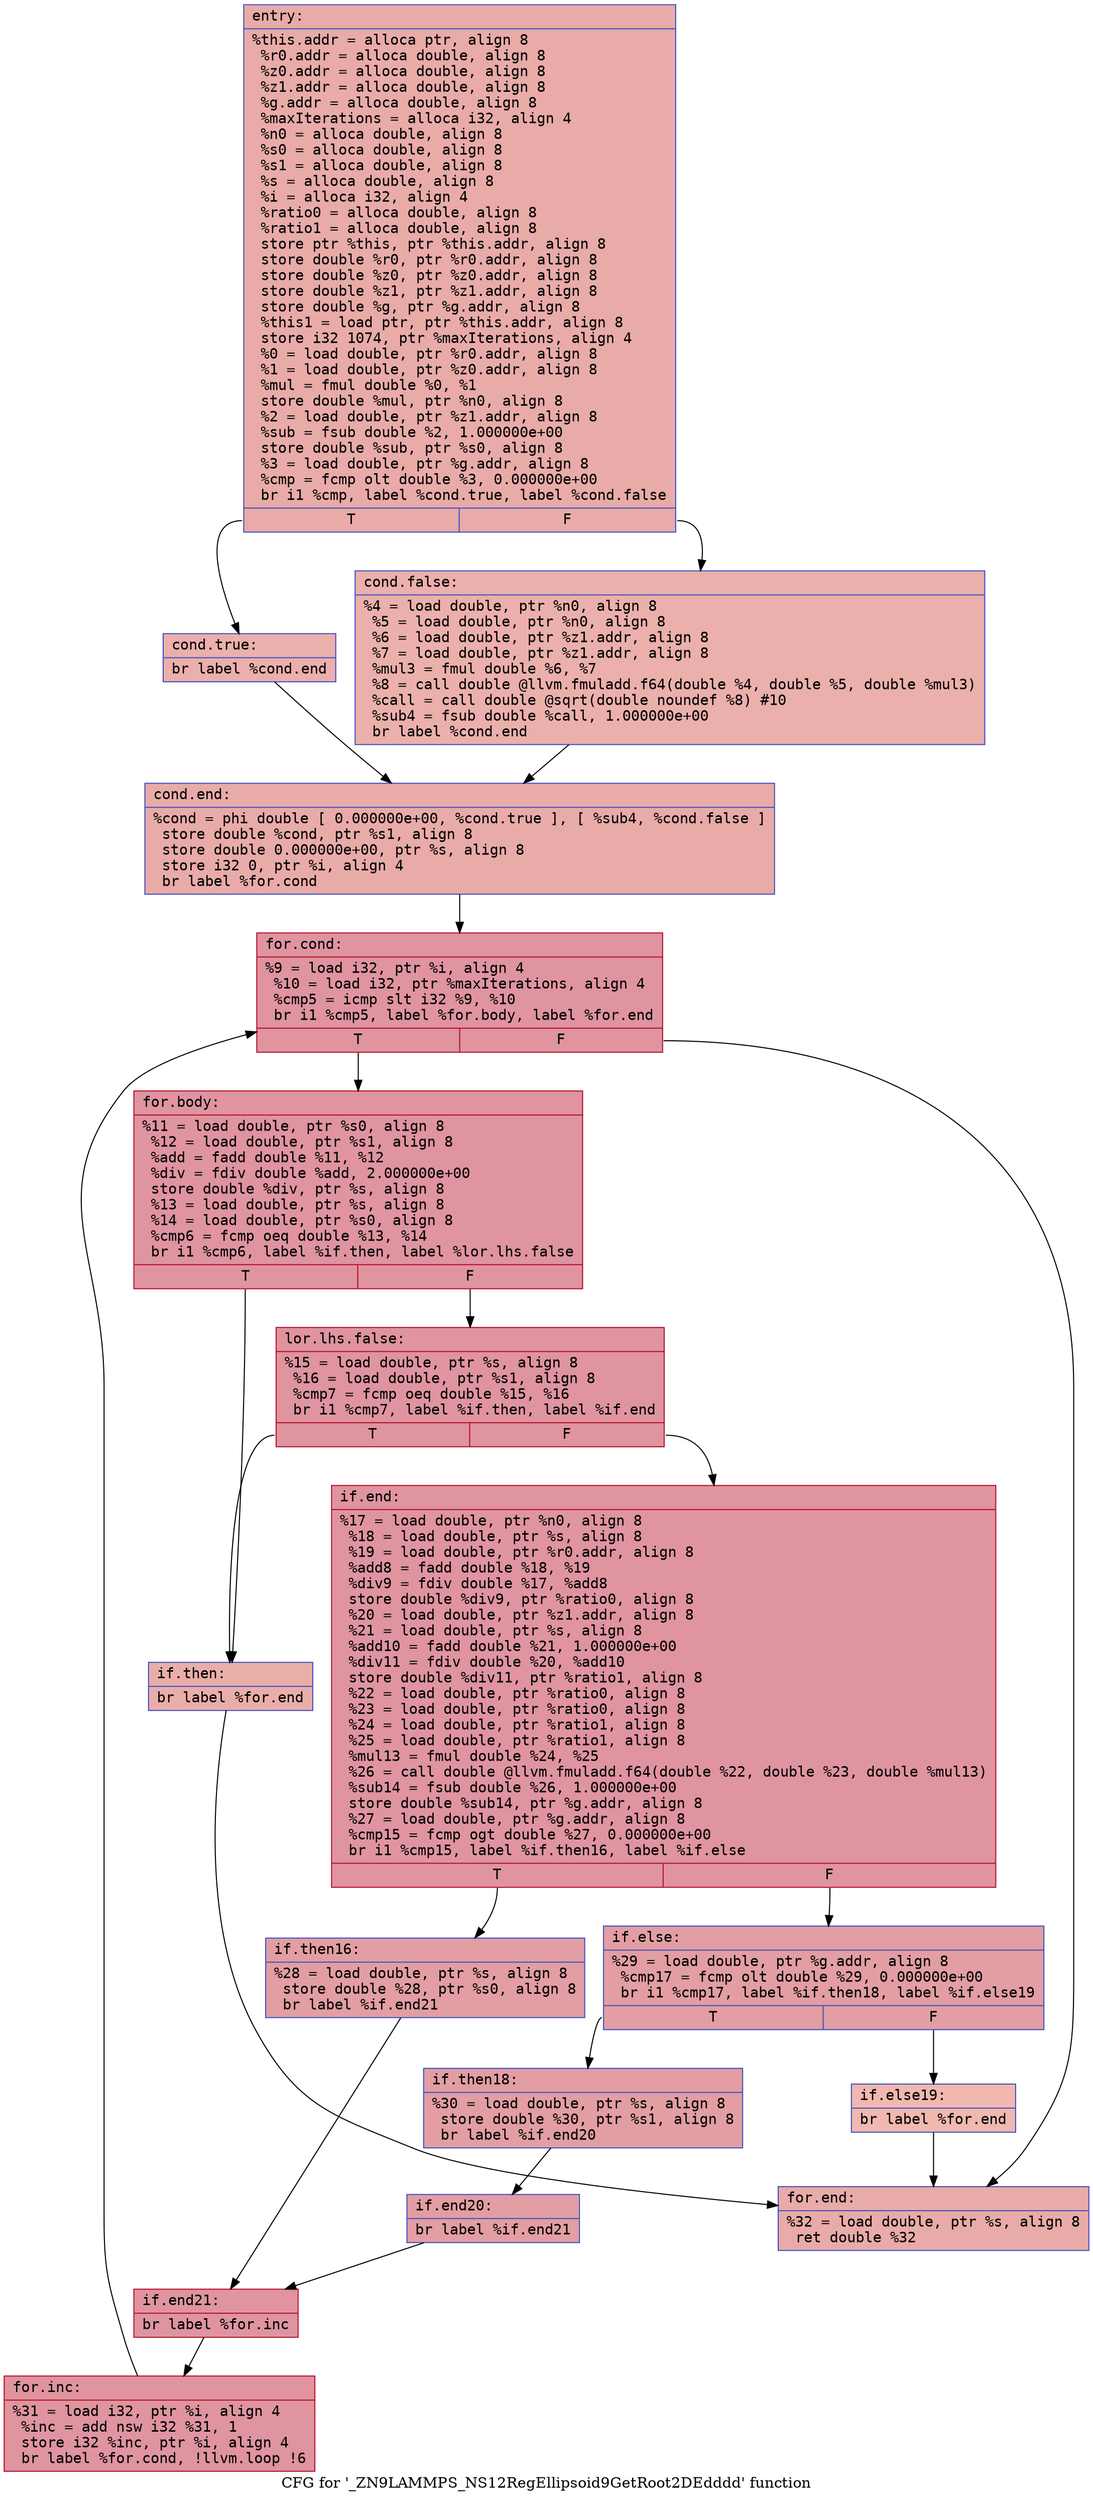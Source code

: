 digraph "CFG for '_ZN9LAMMPS_NS12RegEllipsoid9GetRoot2DEdddd' function" {
	label="CFG for '_ZN9LAMMPS_NS12RegEllipsoid9GetRoot2DEdddd' function";

	Node0x56554daba670 [shape=record,color="#3d50c3ff", style=filled, fillcolor="#cc403a70" fontname="Courier",label="{entry:\l|  %this.addr = alloca ptr, align 8\l  %r0.addr = alloca double, align 8\l  %z0.addr = alloca double, align 8\l  %z1.addr = alloca double, align 8\l  %g.addr = alloca double, align 8\l  %maxIterations = alloca i32, align 4\l  %n0 = alloca double, align 8\l  %s0 = alloca double, align 8\l  %s1 = alloca double, align 8\l  %s = alloca double, align 8\l  %i = alloca i32, align 4\l  %ratio0 = alloca double, align 8\l  %ratio1 = alloca double, align 8\l  store ptr %this, ptr %this.addr, align 8\l  store double %r0, ptr %r0.addr, align 8\l  store double %z0, ptr %z0.addr, align 8\l  store double %z1, ptr %z1.addr, align 8\l  store double %g, ptr %g.addr, align 8\l  %this1 = load ptr, ptr %this.addr, align 8\l  store i32 1074, ptr %maxIterations, align 4\l  %0 = load double, ptr %r0.addr, align 8\l  %1 = load double, ptr %z0.addr, align 8\l  %mul = fmul double %0, %1\l  store double %mul, ptr %n0, align 8\l  %2 = load double, ptr %z1.addr, align 8\l  %sub = fsub double %2, 1.000000e+00\l  store double %sub, ptr %s0, align 8\l  %3 = load double, ptr %g.addr, align 8\l  %cmp = fcmp olt double %3, 0.000000e+00\l  br i1 %cmp, label %cond.true, label %cond.false\l|{<s0>T|<s1>F}}"];
	Node0x56554daba670:s0 -> Node0x56554dabbbe0[tooltip="entry -> cond.true\nProbability 50.00%" ];
	Node0x56554daba670:s1 -> Node0x56554dabbc60[tooltip="entry -> cond.false\nProbability 50.00%" ];
	Node0x56554dabbbe0 [shape=record,color="#3d50c3ff", style=filled, fillcolor="#d24b4070" fontname="Courier",label="{cond.true:\l|  br label %cond.end\l}"];
	Node0x56554dabbbe0 -> Node0x56554dabad50[tooltip="cond.true -> cond.end\nProbability 100.00%" ];
	Node0x56554dabbc60 [shape=record,color="#3d50c3ff", style=filled, fillcolor="#d24b4070" fontname="Courier",label="{cond.false:\l|  %4 = load double, ptr %n0, align 8\l  %5 = load double, ptr %n0, align 8\l  %6 = load double, ptr %z1.addr, align 8\l  %7 = load double, ptr %z1.addr, align 8\l  %mul3 = fmul double %6, %7\l  %8 = call double @llvm.fmuladd.f64(double %4, double %5, double %mul3)\l  %call = call double @sqrt(double noundef %8) #10\l  %sub4 = fsub double %call, 1.000000e+00\l  br label %cond.end\l}"];
	Node0x56554dabbc60 -> Node0x56554dabad50[tooltip="cond.false -> cond.end\nProbability 100.00%" ];
	Node0x56554dabad50 [shape=record,color="#3d50c3ff", style=filled, fillcolor="#cc403a70" fontname="Courier",label="{cond.end:\l|  %cond = phi double [ 0.000000e+00, %cond.true ], [ %sub4, %cond.false ]\l  store double %cond, ptr %s1, align 8\l  store double 0.000000e+00, ptr %s, align 8\l  store i32 0, ptr %i, align 4\l  br label %for.cond\l}"];
	Node0x56554dabad50 -> Node0x56554dabc6d0[tooltip="cond.end -> for.cond\nProbability 100.00%" ];
	Node0x56554dabc6d0 [shape=record,color="#b70d28ff", style=filled, fillcolor="#b70d2870" fontname="Courier",label="{for.cond:\l|  %9 = load i32, ptr %i, align 4\l  %10 = load i32, ptr %maxIterations, align 4\l  %cmp5 = icmp slt i32 %9, %10\l  br i1 %cmp5, label %for.body, label %for.end\l|{<s0>T|<s1>F}}"];
	Node0x56554dabc6d0:s0 -> Node0x56554dabc940[tooltip="for.cond -> for.body\nProbability 96.88%" ];
	Node0x56554dabc6d0:s1 -> Node0x56554dabc990[tooltip="for.cond -> for.end\nProbability 3.12%" ];
	Node0x56554dabc940 [shape=record,color="#b70d28ff", style=filled, fillcolor="#b70d2870" fontname="Courier",label="{for.body:\l|  %11 = load double, ptr %s0, align 8\l  %12 = load double, ptr %s1, align 8\l  %add = fadd double %11, %12\l  %div = fdiv double %add, 2.000000e+00\l  store double %div, ptr %s, align 8\l  %13 = load double, ptr %s, align 8\l  %14 = load double, ptr %s0, align 8\l  %cmp6 = fcmp oeq double %13, %14\l  br i1 %cmp6, label %if.then, label %lor.lhs.false\l|{<s0>T|<s1>F}}"];
	Node0x56554dabc940:s0 -> Node0x56554dabcf60[tooltip="for.body -> if.then\nProbability 3.12%" ];
	Node0x56554dabc940:s1 -> Node0x56554dabcfd0[tooltip="for.body -> lor.lhs.false\nProbability 96.88%" ];
	Node0x56554dabcfd0 [shape=record,color="#b70d28ff", style=filled, fillcolor="#b70d2870" fontname="Courier",label="{lor.lhs.false:\l|  %15 = load double, ptr %s, align 8\l  %16 = load double, ptr %s1, align 8\l  %cmp7 = fcmp oeq double %15, %16\l  br i1 %cmp7, label %if.then, label %if.end\l|{<s0>T|<s1>F}}"];
	Node0x56554dabcfd0:s0 -> Node0x56554dabcf60[tooltip="lor.lhs.false -> if.then\nProbability 3.12%" ];
	Node0x56554dabcfd0:s1 -> Node0x56554dabd2b0[tooltip="lor.lhs.false -> if.end\nProbability 96.88%" ];
	Node0x56554dabcf60 [shape=record,color="#3d50c3ff", style=filled, fillcolor="#d0473d70" fontname="Courier",label="{if.then:\l|  br label %for.end\l}"];
	Node0x56554dabcf60 -> Node0x56554dabc990[tooltip="if.then -> for.end\nProbability 100.00%" ];
	Node0x56554dabd2b0 [shape=record,color="#b70d28ff", style=filled, fillcolor="#b70d2870" fontname="Courier",label="{if.end:\l|  %17 = load double, ptr %n0, align 8\l  %18 = load double, ptr %s, align 8\l  %19 = load double, ptr %r0.addr, align 8\l  %add8 = fadd double %18, %19\l  %div9 = fdiv double %17, %add8\l  store double %div9, ptr %ratio0, align 8\l  %20 = load double, ptr %z1.addr, align 8\l  %21 = load double, ptr %s, align 8\l  %add10 = fadd double %21, 1.000000e+00\l  %div11 = fdiv double %20, %add10\l  store double %div11, ptr %ratio1, align 8\l  %22 = load double, ptr %ratio0, align 8\l  %23 = load double, ptr %ratio0, align 8\l  %24 = load double, ptr %ratio1, align 8\l  %25 = load double, ptr %ratio1, align 8\l  %mul13 = fmul double %24, %25\l  %26 = call double @llvm.fmuladd.f64(double %22, double %23, double %mul13)\l  %sub14 = fsub double %26, 1.000000e+00\l  store double %sub14, ptr %g.addr, align 8\l  %27 = load double, ptr %g.addr, align 8\l  %cmp15 = fcmp ogt double %27, 0.000000e+00\l  br i1 %cmp15, label %if.then16, label %if.else\l|{<s0>T|<s1>F}}"];
	Node0x56554dabd2b0:s0 -> Node0x56554d9e5d20[tooltip="if.end -> if.then16\nProbability 50.00%" ];
	Node0x56554dabd2b0:s1 -> Node0x56554daaf690[tooltip="if.end -> if.else\nProbability 50.00%" ];
	Node0x56554d9e5d20 [shape=record,color="#3d50c3ff", style=filled, fillcolor="#be242e70" fontname="Courier",label="{if.then16:\l|  %28 = load double, ptr %s, align 8\l  store double %28, ptr %s0, align 8\l  br label %if.end21\l}"];
	Node0x56554d9e5d20 -> Node0x56554dabbed0[tooltip="if.then16 -> if.end21\nProbability 100.00%" ];
	Node0x56554daaf690 [shape=record,color="#3d50c3ff", style=filled, fillcolor="#be242e70" fontname="Courier",label="{if.else:\l|  %29 = load double, ptr %g.addr, align 8\l  %cmp17 = fcmp olt double %29, 0.000000e+00\l  br i1 %cmp17, label %if.then18, label %if.else19\l|{<s0>T|<s1>F}}"];
	Node0x56554daaf690:s0 -> Node0x56554dabbfb0[tooltip="if.else -> if.then18\nProbability 96.88%" ];
	Node0x56554daaf690:s1 -> Node0x56554dabe800[tooltip="if.else -> if.else19\nProbability 3.12%" ];
	Node0x56554dabbfb0 [shape=record,color="#3d50c3ff", style=filled, fillcolor="#be242e70" fontname="Courier",label="{if.then18:\l|  %30 = load double, ptr %s, align 8\l  store double %30, ptr %s1, align 8\l  br label %if.end20\l}"];
	Node0x56554dabbfb0 -> Node0x56554dabea50[tooltip="if.then18 -> if.end20\nProbability 100.00%" ];
	Node0x56554dabe800 [shape=record,color="#3d50c3ff", style=filled, fillcolor="#dc5d4a70" fontname="Courier",label="{if.else19:\l|  br label %for.end\l}"];
	Node0x56554dabe800 -> Node0x56554dabc990[tooltip="if.else19 -> for.end\nProbability 100.00%" ];
	Node0x56554dabea50 [shape=record,color="#3d50c3ff", style=filled, fillcolor="#be242e70" fontname="Courier",label="{if.end20:\l|  br label %if.end21\l}"];
	Node0x56554dabea50 -> Node0x56554dabbed0[tooltip="if.end20 -> if.end21\nProbability 100.00%" ];
	Node0x56554dabbed0 [shape=record,color="#b70d28ff", style=filled, fillcolor="#b70d2870" fontname="Courier",label="{if.end21:\l|  br label %for.inc\l}"];
	Node0x56554dabbed0 -> Node0x56554dabec20[tooltip="if.end21 -> for.inc\nProbability 100.00%" ];
	Node0x56554dabec20 [shape=record,color="#b70d28ff", style=filled, fillcolor="#b70d2870" fontname="Courier",label="{for.inc:\l|  %31 = load i32, ptr %i, align 4\l  %inc = add nsw i32 %31, 1\l  store i32 %inc, ptr %i, align 4\l  br label %for.cond, !llvm.loop !6\l}"];
	Node0x56554dabec20 -> Node0x56554dabc6d0[tooltip="for.inc -> for.cond\nProbability 100.00%" ];
	Node0x56554dabc990 [shape=record,color="#3d50c3ff", style=filled, fillcolor="#cc403a70" fontname="Courier",label="{for.end:\l|  %32 = load double, ptr %s, align 8\l  ret double %32\l}"];
}
